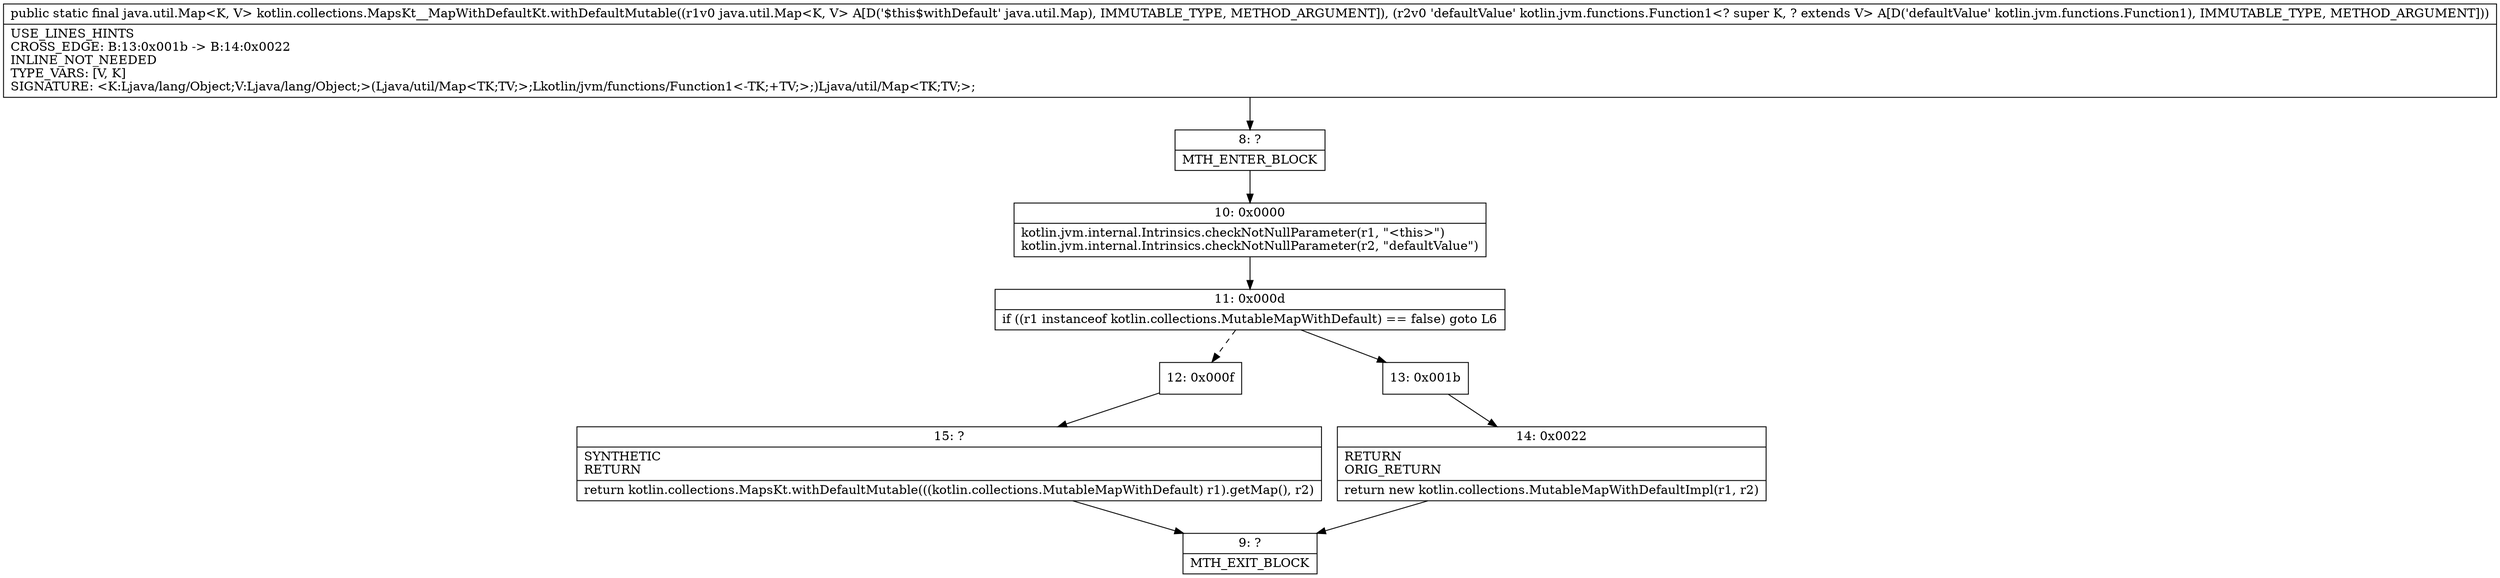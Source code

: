 digraph "CFG forkotlin.collections.MapsKt__MapWithDefaultKt.withDefaultMutable(Ljava\/util\/Map;Lkotlin\/jvm\/functions\/Function1;)Ljava\/util\/Map;" {
Node_8 [shape=record,label="{8\:\ ?|MTH_ENTER_BLOCK\l}"];
Node_10 [shape=record,label="{10\:\ 0x0000|kotlin.jvm.internal.Intrinsics.checkNotNullParameter(r1, \"\<this\>\")\lkotlin.jvm.internal.Intrinsics.checkNotNullParameter(r2, \"defaultValue\")\l}"];
Node_11 [shape=record,label="{11\:\ 0x000d|if ((r1 instanceof kotlin.collections.MutableMapWithDefault) == false) goto L6\l}"];
Node_12 [shape=record,label="{12\:\ 0x000f}"];
Node_15 [shape=record,label="{15\:\ ?|SYNTHETIC\lRETURN\l|return kotlin.collections.MapsKt.withDefaultMutable(((kotlin.collections.MutableMapWithDefault) r1).getMap(), r2)\l}"];
Node_9 [shape=record,label="{9\:\ ?|MTH_EXIT_BLOCK\l}"];
Node_13 [shape=record,label="{13\:\ 0x001b}"];
Node_14 [shape=record,label="{14\:\ 0x0022|RETURN\lORIG_RETURN\l|return new kotlin.collections.MutableMapWithDefaultImpl(r1, r2)\l}"];
MethodNode[shape=record,label="{public static final java.util.Map\<K, V\> kotlin.collections.MapsKt__MapWithDefaultKt.withDefaultMutable((r1v0 java.util.Map\<K, V\> A[D('$this$withDefault' java.util.Map), IMMUTABLE_TYPE, METHOD_ARGUMENT]), (r2v0 'defaultValue' kotlin.jvm.functions.Function1\<? super K, ? extends V\> A[D('defaultValue' kotlin.jvm.functions.Function1), IMMUTABLE_TYPE, METHOD_ARGUMENT]))  | USE_LINES_HINTS\lCROSS_EDGE: B:13:0x001b \-\> B:14:0x0022\lINLINE_NOT_NEEDED\lTYPE_VARS: [V, K]\lSIGNATURE: \<K:Ljava\/lang\/Object;V:Ljava\/lang\/Object;\>(Ljava\/util\/Map\<TK;TV;\>;Lkotlin\/jvm\/functions\/Function1\<\-TK;+TV;\>;)Ljava\/util\/Map\<TK;TV;\>;\l}"];
MethodNode -> Node_8;Node_8 -> Node_10;
Node_10 -> Node_11;
Node_11 -> Node_12[style=dashed];
Node_11 -> Node_13;
Node_12 -> Node_15;
Node_15 -> Node_9;
Node_13 -> Node_14;
Node_14 -> Node_9;
}

